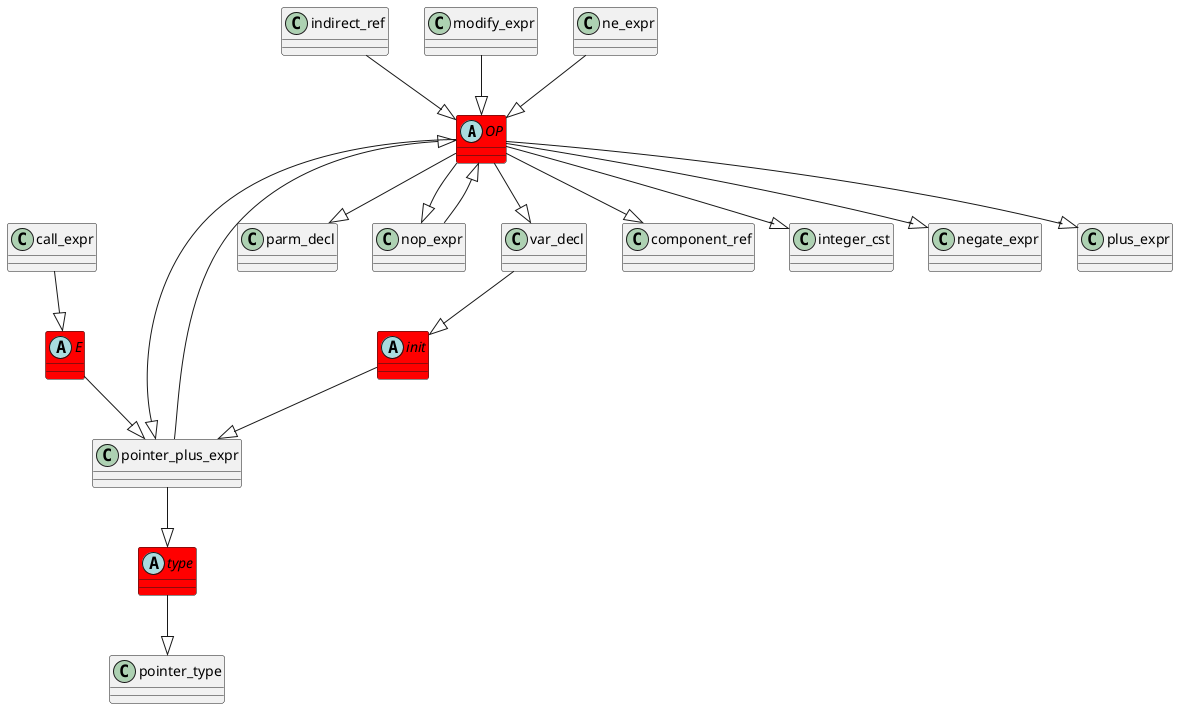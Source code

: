 @startuml
abstract class	OP	 #red	
OP	 --|> 	pointer_plus_expr	
indirect_ref	 --|> 	OP	
abstract class	type	 #red	
type	 --|> 	pointer_type	
pointer_plus_expr	 --|> 	type	
OP	 --|> 	parm_decl	
pointer_plus_expr	 --|> 	OP	
OP	 --|> 	nop_expr	
abstract class	init	 #red	
init	 --|> 	pointer_plus_expr	
var_decl	 --|> 	init	
modify_expr	 --|> 	OP	
OP	 --|> 	component_ref	
OP	 --|> 	integer_cst	
OP	 --|> 	negate_expr	
abstract class	E	 #red	
E	 --|> 	pointer_plus_expr	
call_expr	 --|> 	E	
nop_expr	 --|> 	OP	
OP	 --|> 	var_decl	
ne_expr	 --|> 	OP	
OP	 --|> 	plus_expr	
@enduml
